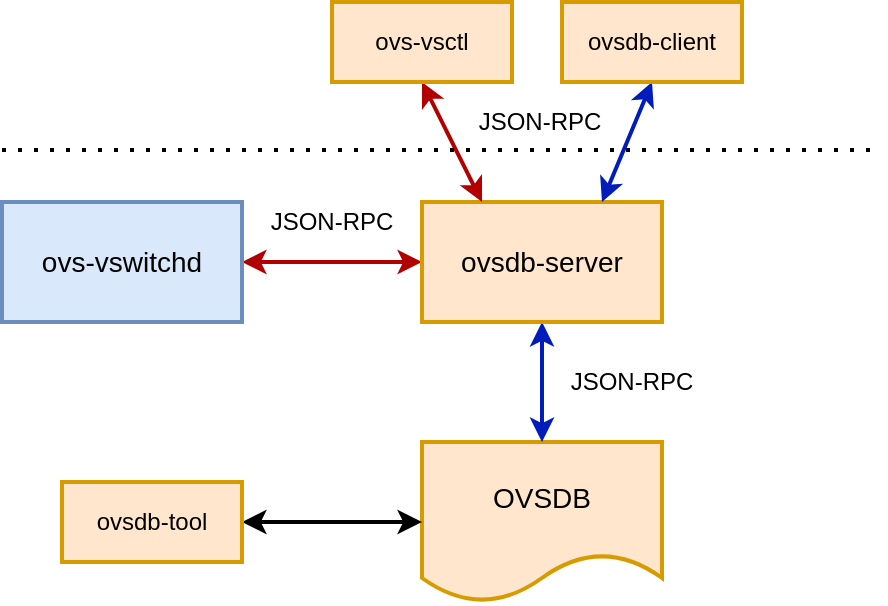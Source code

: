 <mxfile version="13.7.5" type="github">
  <diagram id="0dwL3tMZ1DcZ1TR39w1r" name="Page-1">
    <mxGraphModel dx="1102" dy="533" grid="1" gridSize="10" guides="1" tooltips="1" connect="1" arrows="1" fold="1" page="1" pageScale="1" pageWidth="827" pageHeight="1169" math="0" shadow="0">
      <root>
        <mxCell id="0" />
        <mxCell id="1" parent="0" />
        <mxCell id="bvWllewmx-vqcr8ZCFyx-2" value="&lt;font style=&quot;font-size: 14px&quot;&gt;OVSDB&lt;/font&gt;" style="shape=document;whiteSpace=wrap;html=1;boundedLbl=1;strokeWidth=2;fillColor=#ffe6cc;strokeColor=#d79b00;" vertex="1" parent="1">
          <mxGeometry x="250" y="280" width="120" height="80" as="geometry" />
        </mxCell>
        <mxCell id="bvWllewmx-vqcr8ZCFyx-13" style="edgeStyle=orthogonalEdgeStyle;rounded=0;orthogonalLoop=1;jettySize=auto;html=1;exitX=0;exitY=0.5;exitDx=0;exitDy=0;startArrow=classic;startFill=1;strokeWidth=2;fillColor=#e51400;strokeColor=#B20000;" edge="1" parent="1" source="bvWllewmx-vqcr8ZCFyx-3" target="bvWllewmx-vqcr8ZCFyx-4">
          <mxGeometry relative="1" as="geometry" />
        </mxCell>
        <mxCell id="bvWllewmx-vqcr8ZCFyx-16" style="edgeStyle=none;rounded=0;orthogonalLoop=1;jettySize=auto;html=1;exitX=0.5;exitY=1;exitDx=0;exitDy=0;entryX=0.5;entryY=0;entryDx=0;entryDy=0;startArrow=classic;startFill=1;strokeWidth=2;fillColor=#0050ef;strokeColor=#001DBC;" edge="1" parent="1" source="bvWllewmx-vqcr8ZCFyx-3" target="bvWllewmx-vqcr8ZCFyx-2">
          <mxGeometry relative="1" as="geometry" />
        </mxCell>
        <mxCell id="bvWllewmx-vqcr8ZCFyx-3" value="&lt;font style=&quot;font-size: 14px&quot;&gt;ovsdb-server&lt;/font&gt;" style="rounded=0;whiteSpace=wrap;html=1;strokeWidth=2;fillColor=#ffe6cc;strokeColor=#d79b00;" vertex="1" parent="1">
          <mxGeometry x="250" y="160" width="120" height="60" as="geometry" />
        </mxCell>
        <mxCell id="bvWllewmx-vqcr8ZCFyx-4" value="&lt;font style=&quot;font-size: 14px&quot;&gt;ovs-vswitchd&lt;/font&gt;" style="rounded=0;whiteSpace=wrap;html=1;strokeWidth=2;fillColor=#dae8fc;strokeColor=#6c8ebf;" vertex="1" parent="1">
          <mxGeometry x="40" y="160" width="120" height="60" as="geometry" />
        </mxCell>
        <mxCell id="bvWllewmx-vqcr8ZCFyx-17" style="edgeStyle=none;rounded=0;orthogonalLoop=1;jettySize=auto;html=1;exitX=1;exitY=0.5;exitDx=0;exitDy=0;startArrow=classic;startFill=1;strokeWidth=2;" edge="1" parent="1" source="bvWllewmx-vqcr8ZCFyx-6" target="bvWllewmx-vqcr8ZCFyx-2">
          <mxGeometry relative="1" as="geometry" />
        </mxCell>
        <mxCell id="bvWllewmx-vqcr8ZCFyx-6" value="ovsdb-tool" style="rounded=0;whiteSpace=wrap;html=1;strokeWidth=2;fillColor=#ffe6cc;strokeColor=#d79b00;" vertex="1" parent="1">
          <mxGeometry x="70" y="300" width="90" height="40" as="geometry" />
        </mxCell>
        <mxCell id="bvWllewmx-vqcr8ZCFyx-12" style="rounded=0;orthogonalLoop=1;jettySize=auto;html=1;exitX=0.5;exitY=1;exitDx=0;exitDy=0;entryX=0.25;entryY=0;entryDx=0;entryDy=0;startArrow=classic;startFill=1;strokeWidth=2;fillColor=#e51400;strokeColor=#B20000;" edge="1" parent="1" source="bvWllewmx-vqcr8ZCFyx-39" target="bvWllewmx-vqcr8ZCFyx-3">
          <mxGeometry relative="1" as="geometry">
            <mxPoint x="205" y="100" as="sourcePoint" />
          </mxGeometry>
        </mxCell>
        <mxCell id="bvWllewmx-vqcr8ZCFyx-11" value="" style="endArrow=none;dashed=1;html=1;dashPattern=1 3;strokeWidth=2;" edge="1" parent="1">
          <mxGeometry width="50" height="50" relative="1" as="geometry">
            <mxPoint x="40" y="134" as="sourcePoint" />
            <mxPoint x="480" y="134" as="targetPoint" />
          </mxGeometry>
        </mxCell>
        <mxCell id="bvWllewmx-vqcr8ZCFyx-39" value="ovs-vsctl" style="rounded=0;whiteSpace=wrap;html=1;strokeWidth=2;fillColor=#ffe6cc;strokeColor=#d79b00;" vertex="1" parent="1">
          <mxGeometry x="205" y="60" width="90" height="40" as="geometry" />
        </mxCell>
        <mxCell id="bvWllewmx-vqcr8ZCFyx-54" style="edgeStyle=none;rounded=0;orthogonalLoop=1;jettySize=auto;html=1;exitX=0.5;exitY=1;exitDx=0;exitDy=0;entryX=0.75;entryY=0;entryDx=0;entryDy=0;startArrow=classic;startFill=1;endSize=6;strokeWidth=2;fillColor=#0050ef;strokeColor=#001DBC;" edge="1" parent="1" source="bvWllewmx-vqcr8ZCFyx-41">
          <mxGeometry relative="1" as="geometry">
            <mxPoint x="340" y="160" as="targetPoint" />
          </mxGeometry>
        </mxCell>
        <mxCell id="bvWllewmx-vqcr8ZCFyx-41" value="ovsdb-client" style="rounded=0;whiteSpace=wrap;html=1;strokeWidth=2;fillColor=#ffe6cc;strokeColor=#d79b00;" vertex="1" parent="1">
          <mxGeometry x="320" y="60" width="90" height="40" as="geometry" />
        </mxCell>
        <mxCell id="bvWllewmx-vqcr8ZCFyx-59" value="JSON-RPC" style="text;html=1;strokeColor=none;fillColor=none;align=center;verticalAlign=middle;whiteSpace=wrap;rounded=0;" vertex="1" parent="1">
          <mxGeometry x="274" y="110" width="70" height="20" as="geometry" />
        </mxCell>
        <mxCell id="bvWllewmx-vqcr8ZCFyx-62" value="JSON-RPC" style="text;html=1;strokeColor=none;fillColor=none;align=center;verticalAlign=middle;whiteSpace=wrap;rounded=0;" vertex="1" parent="1">
          <mxGeometry x="170" y="160" width="70" height="20" as="geometry" />
        </mxCell>
        <mxCell id="bvWllewmx-vqcr8ZCFyx-63" value="JSON-RPC" style="text;html=1;strokeColor=none;fillColor=none;align=center;verticalAlign=middle;whiteSpace=wrap;rounded=0;" vertex="1" parent="1">
          <mxGeometry x="320" y="240" width="70" height="20" as="geometry" />
        </mxCell>
      </root>
    </mxGraphModel>
  </diagram>
</mxfile>
